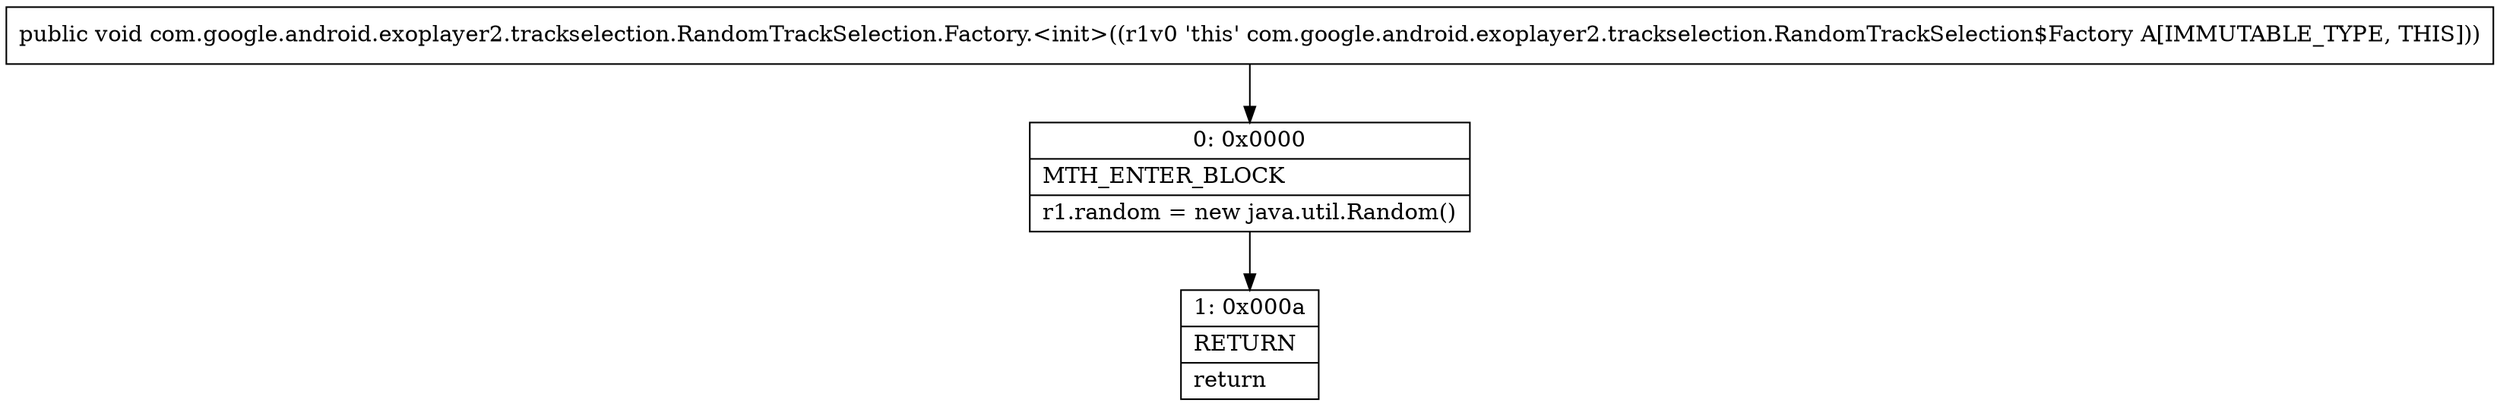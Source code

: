 digraph "CFG forcom.google.android.exoplayer2.trackselection.RandomTrackSelection.Factory.\<init\>()V" {
Node_0 [shape=record,label="{0\:\ 0x0000|MTH_ENTER_BLOCK\l|r1.random = new java.util.Random()\l}"];
Node_1 [shape=record,label="{1\:\ 0x000a|RETURN\l|return\l}"];
MethodNode[shape=record,label="{public void com.google.android.exoplayer2.trackselection.RandomTrackSelection.Factory.\<init\>((r1v0 'this' com.google.android.exoplayer2.trackselection.RandomTrackSelection$Factory A[IMMUTABLE_TYPE, THIS])) }"];
MethodNode -> Node_0;
Node_0 -> Node_1;
}

